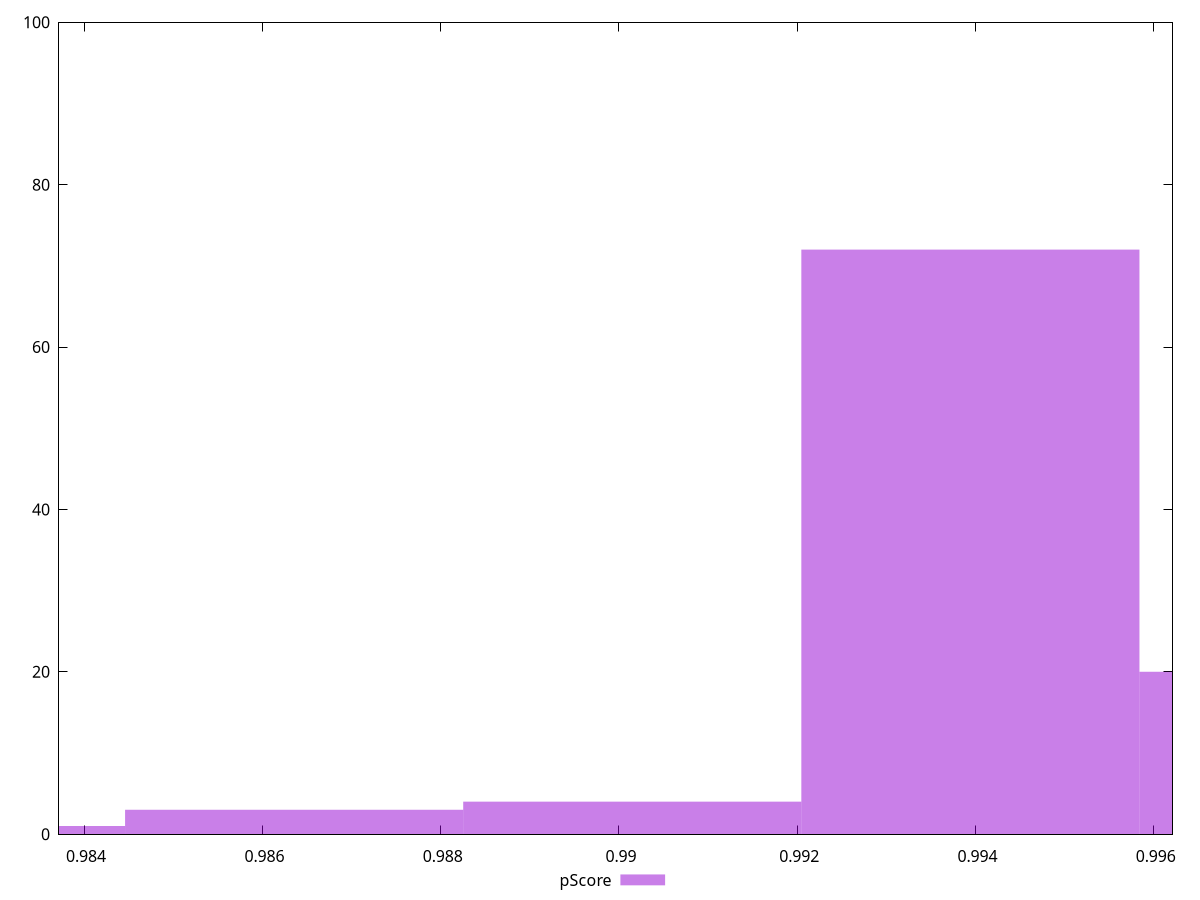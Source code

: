 reset

$pScore <<EOF
0.9939438111045636 72
0.9977374897729017 20
0.9901501324362255 4
0.9863564537678875 3
0.9825627750995495 1
EOF

set key outside below
set boxwidth 0.003793678668338029
set xrange [0.9837182073683034:0.9962113647861295]
set yrange [0:100]
set trange [0:100]
set style fill transparent solid 0.5 noborder
set terminal svg size 640, 490 enhanced background rgb 'white'
set output "report_00018_2021-02-10T15-25-16.877Z/max-potential-fid/samples/pages+cached+noadtech/pScore/histogram.svg"

plot $pScore title "pScore" with boxes

reset
